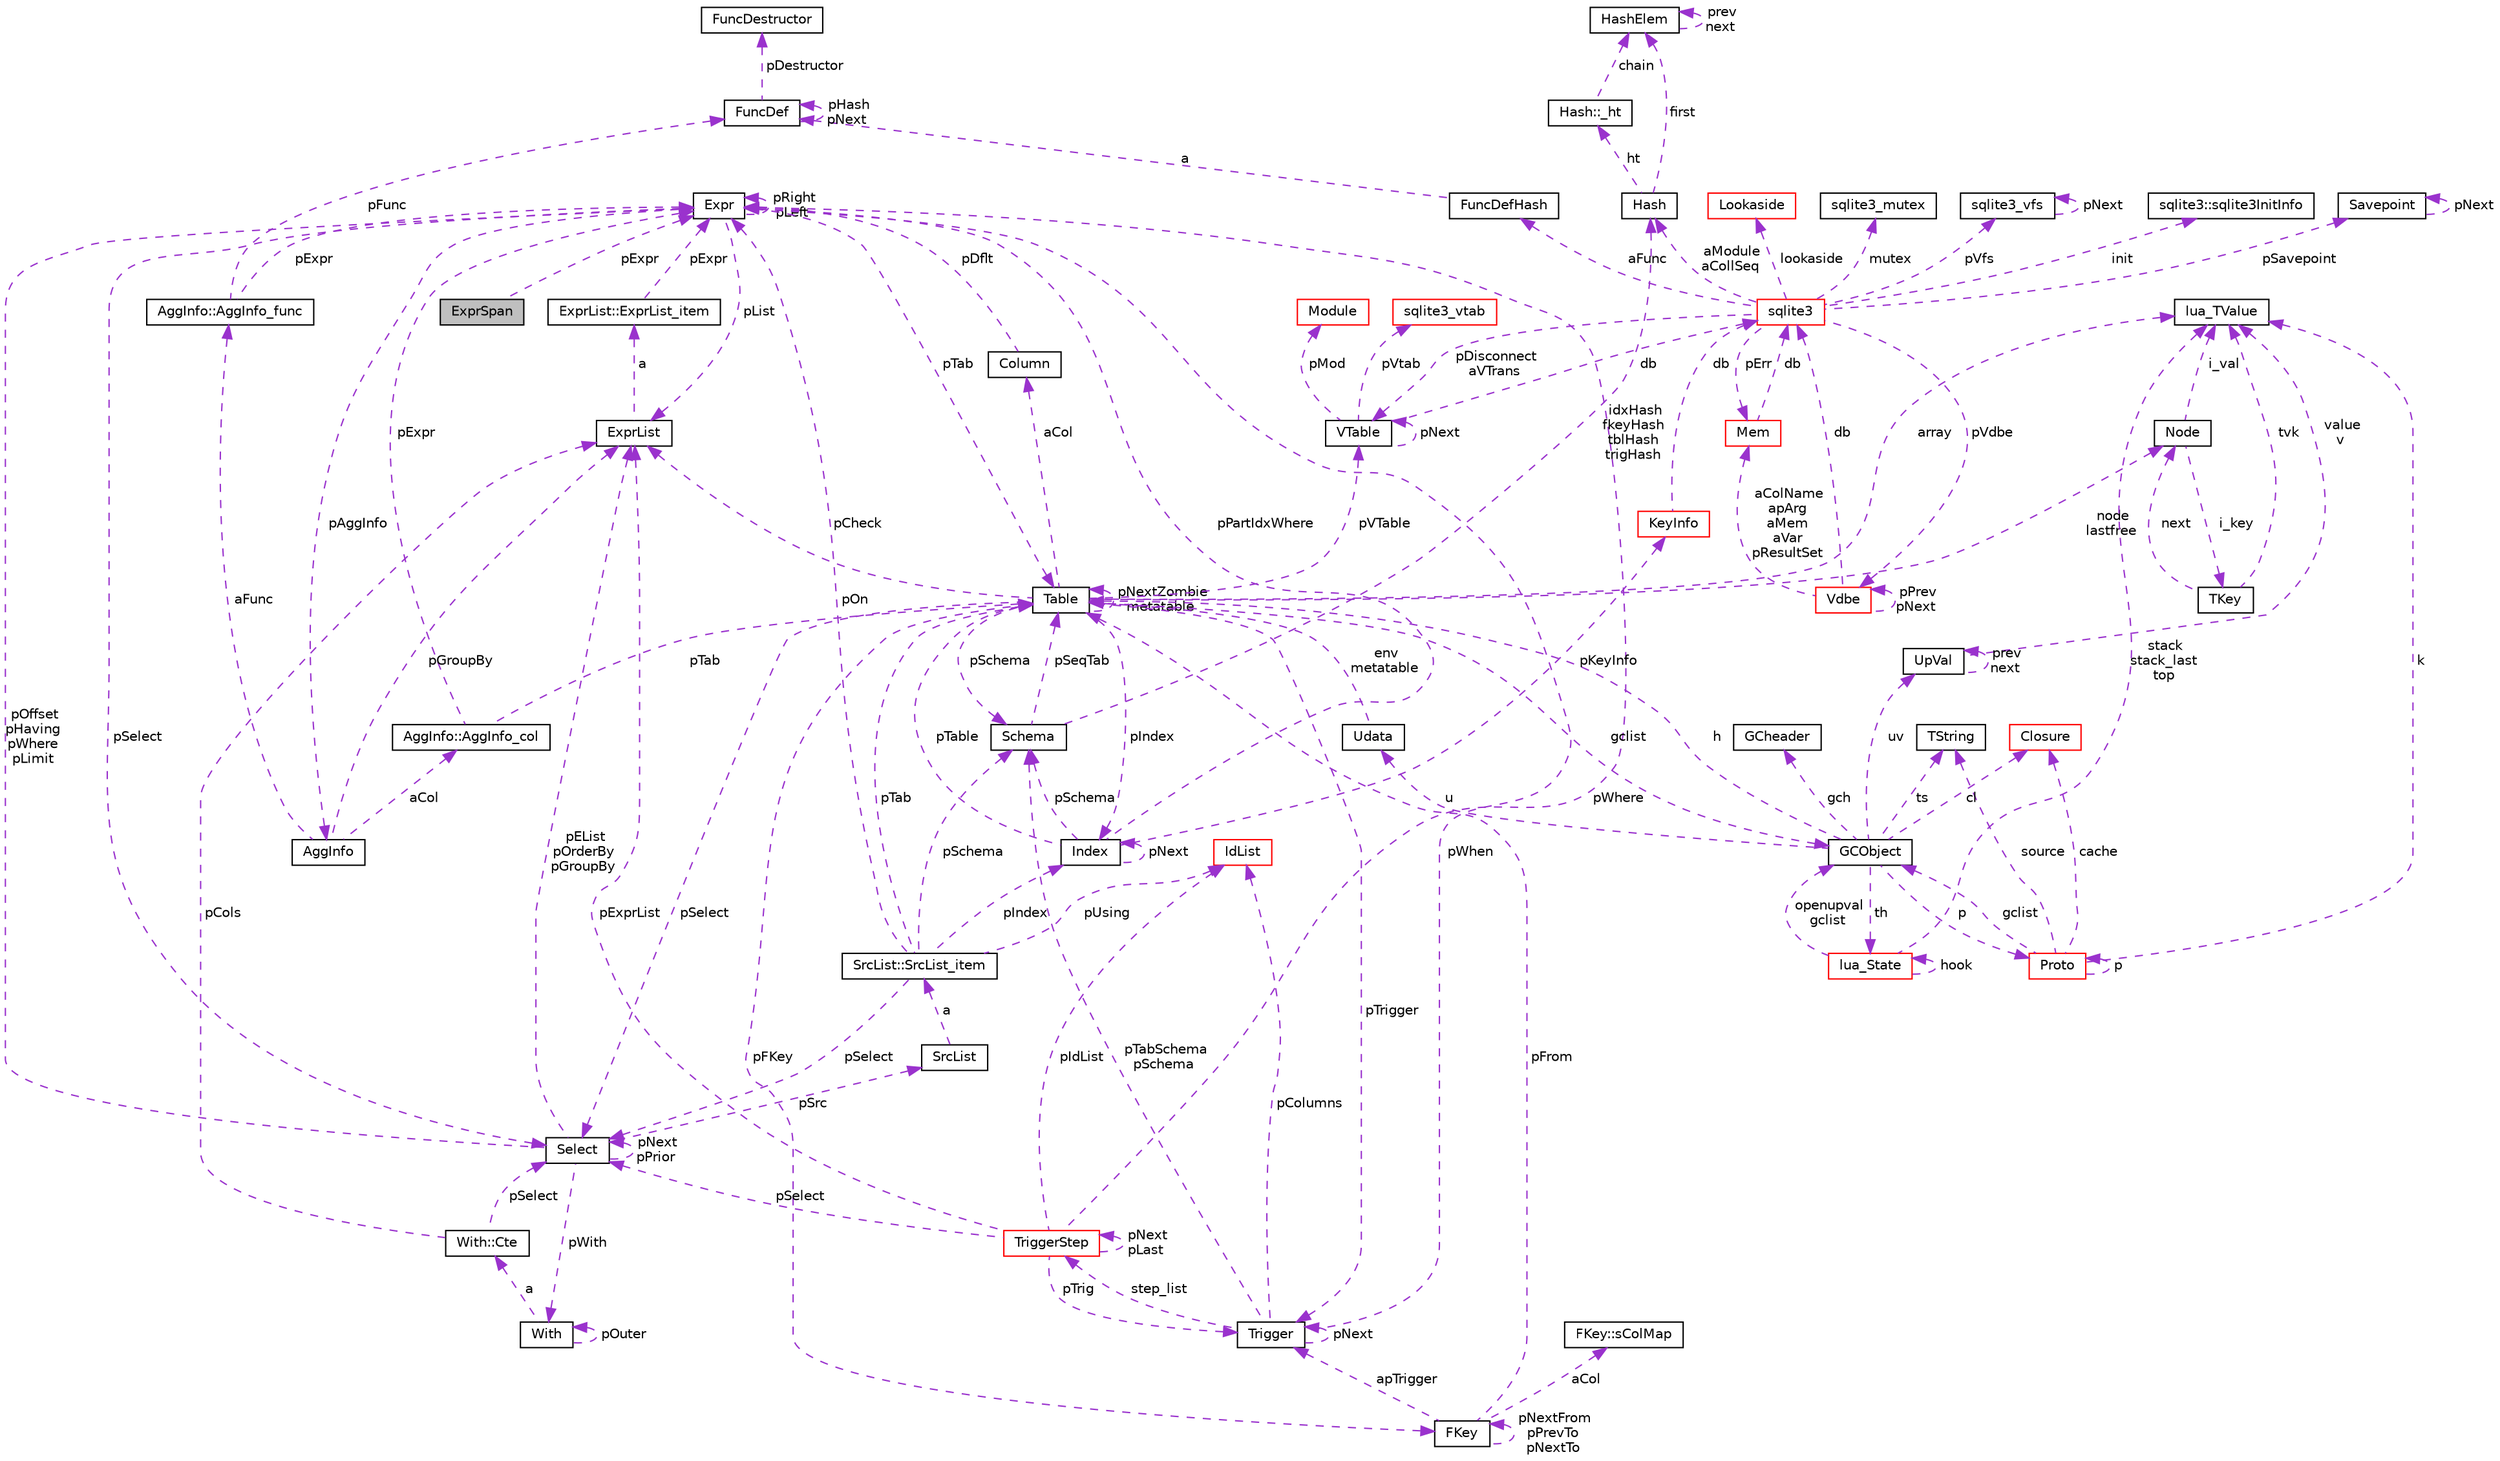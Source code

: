digraph "ExprSpan"
{
  edge [fontname="Helvetica",fontsize="10",labelfontname="Helvetica",labelfontsize="10"];
  node [fontname="Helvetica",fontsize="10",shape=record];
  Node1 [label="ExprSpan",height=0.2,width=0.4,color="black", fillcolor="grey75", style="filled", fontcolor="black"];
  Node2 -> Node1 [dir="back",color="darkorchid3",fontsize="10",style="dashed",label=" pExpr" ];
  Node2 [label="Expr",height=0.2,width=0.4,color="black", fillcolor="white", style="filled",URL="$struct_expr.html"];
  Node3 -> Node2 [dir="back",color="darkorchid3",fontsize="10",style="dashed",label=" pAggInfo" ];
  Node3 [label="AggInfo",height=0.2,width=0.4,color="black", fillcolor="white", style="filled",URL="$struct_agg_info.html"];
  Node4 -> Node3 [dir="back",color="darkorchid3",fontsize="10",style="dashed",label=" aCol" ];
  Node4 [label="AggInfo::AggInfo_col",height=0.2,width=0.4,color="black", fillcolor="white", style="filled",URL="$struct_agg_info_1_1_agg_info__col.html"];
  Node2 -> Node4 [dir="back",color="darkorchid3",fontsize="10",style="dashed",label=" pExpr" ];
  Node5 -> Node4 [dir="back",color="darkorchid3",fontsize="10",style="dashed",label=" pTab" ];
  Node5 [label="Table",height=0.2,width=0.4,color="black", fillcolor="white", style="filled",URL="$struct_table.html"];
  Node6 -> Node5 [dir="back",color="darkorchid3",fontsize="10",style="dashed",label=" node\nlastfree" ];
  Node6 [label="Node",height=0.2,width=0.4,color="black", fillcolor="white", style="filled",URL="$struct_node.html"];
  Node7 -> Node6 [dir="back",color="darkorchid3",fontsize="10",style="dashed",label=" i_val" ];
  Node7 [label="lua_TValue",height=0.2,width=0.4,color="black", fillcolor="white", style="filled",URL="$structlua___t_value.html"];
  Node8 -> Node6 [dir="back",color="darkorchid3",fontsize="10",style="dashed",label=" i_key" ];
  Node8 [label="TKey",height=0.2,width=0.4,color="black", fillcolor="white", style="filled",URL="$union_t_key.html"];
  Node6 -> Node8 [dir="back",color="darkorchid3",fontsize="10",style="dashed",label=" next" ];
  Node7 -> Node8 [dir="back",color="darkorchid3",fontsize="10",style="dashed",label=" tvk" ];
  Node9 -> Node5 [dir="back",color="darkorchid3",fontsize="10",style="dashed",label=" pSchema" ];
  Node9 [label="Schema",height=0.2,width=0.4,color="black", fillcolor="white", style="filled",URL="$struct_schema.html"];
  Node5 -> Node9 [dir="back",color="darkorchid3",fontsize="10",style="dashed",label=" pSeqTab" ];
  Node10 -> Node9 [dir="back",color="darkorchid3",fontsize="10",style="dashed",label=" idxHash\nfkeyHash\ntblHash\ntrigHash" ];
  Node10 [label="Hash",height=0.2,width=0.4,color="black", fillcolor="white", style="filled",URL="$struct_hash.html"];
  Node11 -> Node10 [dir="back",color="darkorchid3",fontsize="10",style="dashed",label=" ht" ];
  Node11 [label="Hash::_ht",height=0.2,width=0.4,color="black", fillcolor="white", style="filled",URL="$struct_hash_1_1__ht.html"];
  Node12 -> Node11 [dir="back",color="darkorchid3",fontsize="10",style="dashed",label=" chain" ];
  Node12 [label="HashElem",height=0.2,width=0.4,color="black", fillcolor="white", style="filled",URL="$struct_hash_elem.html"];
  Node12 -> Node12 [dir="back",color="darkorchid3",fontsize="10",style="dashed",label=" prev\nnext" ];
  Node12 -> Node10 [dir="back",color="darkorchid3",fontsize="10",style="dashed",label=" first" ];
  Node7 -> Node5 [dir="back",color="darkorchid3",fontsize="10",style="dashed",label=" array" ];
  Node13 -> Node5 [dir="back",color="darkorchid3",fontsize="10",style="dashed",label=" aCol" ];
  Node13 [label="Column",height=0.2,width=0.4,color="black", fillcolor="white", style="filled",URL="$struct_column.html"];
  Node2 -> Node13 [dir="back",color="darkorchid3",fontsize="10",style="dashed",label=" pDflt" ];
  Node14 -> Node5 [dir="back",color="darkorchid3",fontsize="10",style="dashed",label=" pFKey" ];
  Node14 [label="FKey",height=0.2,width=0.4,color="black", fillcolor="white", style="filled",URL="$struct_f_key.html"];
  Node15 -> Node14 [dir="back",color="darkorchid3",fontsize="10",style="dashed",label=" aCol" ];
  Node15 [label="FKey::sColMap",height=0.2,width=0.4,color="black", fillcolor="white", style="filled",URL="$struct_f_key_1_1s_col_map.html"];
  Node14 -> Node14 [dir="back",color="darkorchid3",fontsize="10",style="dashed",label=" pNextFrom\npPrevTo\npNextTo" ];
  Node5 -> Node14 [dir="back",color="darkorchid3",fontsize="10",style="dashed",label=" pFrom" ];
  Node16 -> Node14 [dir="back",color="darkorchid3",fontsize="10",style="dashed",label=" apTrigger" ];
  Node16 [label="Trigger",height=0.2,width=0.4,color="black", fillcolor="white", style="filled",URL="$struct_trigger.html"];
  Node17 -> Node16 [dir="back",color="darkorchid3",fontsize="10",style="dashed",label=" step_list" ];
  Node17 [label="TriggerStep",height=0.2,width=0.4,color="red", fillcolor="white", style="filled",URL="$struct_trigger_step.html"];
  Node17 -> Node17 [dir="back",color="darkorchid3",fontsize="10",style="dashed",label=" pNext\npLast" ];
  Node2 -> Node17 [dir="back",color="darkorchid3",fontsize="10",style="dashed",label=" pWhere" ];
  Node18 -> Node17 [dir="back",color="darkorchid3",fontsize="10",style="dashed",label=" pIdList" ];
  Node18 [label="IdList",height=0.2,width=0.4,color="red", fillcolor="white", style="filled",URL="$struct_id_list.html"];
  Node19 -> Node17 [dir="back",color="darkorchid3",fontsize="10",style="dashed",label=" pSelect" ];
  Node19 [label="Select",height=0.2,width=0.4,color="black", fillcolor="white", style="filled",URL="$struct_select.html"];
  Node2 -> Node19 [dir="back",color="darkorchid3",fontsize="10",style="dashed",label=" pOffset\npHaving\npWhere\npLimit" ];
  Node20 -> Node19 [dir="back",color="darkorchid3",fontsize="10",style="dashed",label=" pWith" ];
  Node20 [label="With",height=0.2,width=0.4,color="black", fillcolor="white", style="filled",URL="$struct_with.html"];
  Node21 -> Node20 [dir="back",color="darkorchid3",fontsize="10",style="dashed",label=" a" ];
  Node21 [label="With::Cte",height=0.2,width=0.4,color="black", fillcolor="white", style="filled",URL="$struct_with_1_1_cte.html"];
  Node19 -> Node21 [dir="back",color="darkorchid3",fontsize="10",style="dashed",label=" pSelect" ];
  Node22 -> Node21 [dir="back",color="darkorchid3",fontsize="10",style="dashed",label=" pCols" ];
  Node22 [label="ExprList",height=0.2,width=0.4,color="black", fillcolor="white", style="filled",URL="$struct_expr_list.html"];
  Node23 -> Node22 [dir="back",color="darkorchid3",fontsize="10",style="dashed",label=" a" ];
  Node23 [label="ExprList::ExprList_item",height=0.2,width=0.4,color="black", fillcolor="white", style="filled",URL="$struct_expr_list_1_1_expr_list__item.html"];
  Node2 -> Node23 [dir="back",color="darkorchid3",fontsize="10",style="dashed",label=" pExpr" ];
  Node20 -> Node20 [dir="back",color="darkorchid3",fontsize="10",style="dashed",label=" pOuter" ];
  Node19 -> Node19 [dir="back",color="darkorchid3",fontsize="10",style="dashed",label=" pNext\npPrior" ];
  Node24 -> Node19 [dir="back",color="darkorchid3",fontsize="10",style="dashed",label=" pSrc" ];
  Node24 [label="SrcList",height=0.2,width=0.4,color="black", fillcolor="white", style="filled",URL="$struct_src_list.html"];
  Node25 -> Node24 [dir="back",color="darkorchid3",fontsize="10",style="dashed",label=" a" ];
  Node25 [label="SrcList::SrcList_item",height=0.2,width=0.4,color="black", fillcolor="white", style="filled",URL="$struct_src_list_1_1_src_list__item.html"];
  Node9 -> Node25 [dir="back",color="darkorchid3",fontsize="10",style="dashed",label=" pSchema" ];
  Node2 -> Node25 [dir="back",color="darkorchid3",fontsize="10",style="dashed",label=" pOn" ];
  Node18 -> Node25 [dir="back",color="darkorchid3",fontsize="10",style="dashed",label=" pUsing" ];
  Node5 -> Node25 [dir="back",color="darkorchid3",fontsize="10",style="dashed",label=" pTab" ];
  Node19 -> Node25 [dir="back",color="darkorchid3",fontsize="10",style="dashed",label=" pSelect" ];
  Node26 -> Node25 [dir="back",color="darkorchid3",fontsize="10",style="dashed",label=" pIndex" ];
  Node26 [label="Index",height=0.2,width=0.4,color="black", fillcolor="white", style="filled",URL="$struct_index.html"];
  Node9 -> Node26 [dir="back",color="darkorchid3",fontsize="10",style="dashed",label=" pSchema" ];
  Node2 -> Node26 [dir="back",color="darkorchid3",fontsize="10",style="dashed",label=" pPartIdxWhere" ];
  Node5 -> Node26 [dir="back",color="darkorchid3",fontsize="10",style="dashed",label=" pTable" ];
  Node27 -> Node26 [dir="back",color="darkorchid3",fontsize="10",style="dashed",label=" pKeyInfo" ];
  Node27 [label="KeyInfo",height=0.2,width=0.4,color="red", fillcolor="white", style="filled",URL="$struct_key_info.html"];
  Node28 -> Node27 [dir="back",color="darkorchid3",fontsize="10",style="dashed",label=" db" ];
  Node28 [label="sqlite3",height=0.2,width=0.4,color="red", fillcolor="white", style="filled",URL="$structsqlite3.html"];
  Node29 -> Node28 [dir="back",color="darkorchid3",fontsize="10",style="dashed",label=" pErr" ];
  Node29 [label="Mem",height=0.2,width=0.4,color="red", fillcolor="white", style="filled",URL="$struct_mem.html"];
  Node28 -> Node29 [dir="back",color="darkorchid3",fontsize="10",style="dashed",label=" db" ];
  Node30 -> Node28 [dir="back",color="darkorchid3",fontsize="10",style="dashed",label=" pVdbe" ];
  Node30 [label="Vdbe",height=0.2,width=0.4,color="red", fillcolor="white", style="filled",URL="$struct_vdbe.html"];
  Node30 -> Node30 [dir="back",color="darkorchid3",fontsize="10",style="dashed",label=" pPrev\npNext" ];
  Node29 -> Node30 [dir="back",color="darkorchid3",fontsize="10",style="dashed",label=" aColName\napArg\naMem\naVar\npResultSet" ];
  Node28 -> Node30 [dir="back",color="darkorchid3",fontsize="10",style="dashed",label=" db" ];
  Node31 -> Node28 [dir="back",color="darkorchid3",fontsize="10",style="dashed",label=" pSavepoint" ];
  Node31 [label="Savepoint",height=0.2,width=0.4,color="black", fillcolor="white", style="filled",URL="$struct_savepoint.html"];
  Node31 -> Node31 [dir="back",color="darkorchid3",fontsize="10",style="dashed",label=" pNext" ];
  Node32 -> Node28 [dir="back",color="darkorchid3",fontsize="10",style="dashed",label=" aFunc" ];
  Node32 [label="FuncDefHash",height=0.2,width=0.4,color="black", fillcolor="white", style="filled",URL="$struct_func_def_hash.html"];
  Node33 -> Node32 [dir="back",color="darkorchid3",fontsize="10",style="dashed",label=" a" ];
  Node33 [label="FuncDef",height=0.2,width=0.4,color="black", fillcolor="white", style="filled",URL="$struct_func_def.html"];
  Node34 -> Node33 [dir="back",color="darkorchid3",fontsize="10",style="dashed",label=" pDestructor" ];
  Node34 [label="FuncDestructor",height=0.2,width=0.4,color="black", fillcolor="white", style="filled",URL="$struct_func_destructor.html"];
  Node33 -> Node33 [dir="back",color="darkorchid3",fontsize="10",style="dashed",label=" pHash\npNext" ];
  Node35 -> Node28 [dir="back",color="darkorchid3",fontsize="10",style="dashed",label=" lookaside" ];
  Node35 [label="Lookaside",height=0.2,width=0.4,color="red", fillcolor="white", style="filled",URL="$struct_lookaside.html"];
  Node36 -> Node28 [dir="back",color="darkorchid3",fontsize="10",style="dashed",label=" mutex" ];
  Node36 [label="sqlite3_mutex",height=0.2,width=0.4,color="black", fillcolor="white", style="filled",URL="$structsqlite3__mutex.html"];
  Node37 -> Node28 [dir="back",color="darkorchid3",fontsize="10",style="dashed",label=" pVfs" ];
  Node37 [label="sqlite3_vfs",height=0.2,width=0.4,color="black", fillcolor="white", style="filled",URL="$structsqlite3__vfs.html"];
  Node37 -> Node37 [dir="back",color="darkorchid3",fontsize="10",style="dashed",label=" pNext" ];
  Node38 -> Node28 [dir="back",color="darkorchid3",fontsize="10",style="dashed",label=" init" ];
  Node38 [label="sqlite3::sqlite3InitInfo",height=0.2,width=0.4,color="black", fillcolor="white", style="filled",URL="$structsqlite3_1_1sqlite3_init_info.html"];
  Node39 -> Node28 [dir="back",color="darkorchid3",fontsize="10",style="dashed",label=" pDisconnect\naVTrans" ];
  Node39 [label="VTable",height=0.2,width=0.4,color="black", fillcolor="white", style="filled",URL="$struct_v_table.html"];
  Node28 -> Node39 [dir="back",color="darkorchid3",fontsize="10",style="dashed",label=" db" ];
  Node39 -> Node39 [dir="back",color="darkorchid3",fontsize="10",style="dashed",label=" pNext" ];
  Node40 -> Node39 [dir="back",color="darkorchid3",fontsize="10",style="dashed",label=" pMod" ];
  Node40 [label="Module",height=0.2,width=0.4,color="red", fillcolor="white", style="filled",URL="$struct_module.html"];
  Node41 -> Node39 [dir="back",color="darkorchid3",fontsize="10",style="dashed",label=" pVtab" ];
  Node41 [label="sqlite3_vtab",height=0.2,width=0.4,color="red", fillcolor="white", style="filled",URL="$structsqlite3__vtab.html"];
  Node10 -> Node28 [dir="back",color="darkorchid3",fontsize="10",style="dashed",label=" aModule\naCollSeq" ];
  Node26 -> Node26 [dir="back",color="darkorchid3",fontsize="10",style="dashed",label=" pNext" ];
  Node22 -> Node19 [dir="back",color="darkorchid3",fontsize="10",style="dashed",label=" pEList\npOrderBy\npGroupBy" ];
  Node16 -> Node17 [dir="back",color="darkorchid3",fontsize="10",style="dashed",label=" pTrig" ];
  Node22 -> Node17 [dir="back",color="darkorchid3",fontsize="10",style="dashed",label=" pExprList" ];
  Node9 -> Node16 [dir="back",color="darkorchid3",fontsize="10",style="dashed",label=" pTabSchema\npSchema" ];
  Node2 -> Node16 [dir="back",color="darkorchid3",fontsize="10",style="dashed",label=" pWhen" ];
  Node18 -> Node16 [dir="back",color="darkorchid3",fontsize="10",style="dashed",label=" pColumns" ];
  Node16 -> Node16 [dir="back",color="darkorchid3",fontsize="10",style="dashed",label=" pNext" ];
  Node39 -> Node5 [dir="back",color="darkorchid3",fontsize="10",style="dashed",label=" pVTable" ];
  Node5 -> Node5 [dir="back",color="darkorchid3",fontsize="10",style="dashed",label=" pNextZombie\nmetatable" ];
  Node16 -> Node5 [dir="back",color="darkorchid3",fontsize="10",style="dashed",label=" pTrigger" ];
  Node19 -> Node5 [dir="back",color="darkorchid3",fontsize="10",style="dashed",label=" pSelect" ];
  Node42 -> Node5 [dir="back",color="darkorchid3",fontsize="10",style="dashed",label=" gclist" ];
  Node42 [label="GCObject",height=0.2,width=0.4,color="black", fillcolor="white", style="filled",URL="$union_g_c_object.html"];
  Node43 -> Node42 [dir="back",color="darkorchid3",fontsize="10",style="dashed",label=" uv" ];
  Node43 [label="UpVal",height=0.2,width=0.4,color="black", fillcolor="white", style="filled",URL="$struct_up_val.html"];
  Node43 -> Node43 [dir="back",color="darkorchid3",fontsize="10",style="dashed",label=" prev\nnext" ];
  Node7 -> Node43 [dir="back",color="darkorchid3",fontsize="10",style="dashed",label=" value\nv" ];
  Node44 -> Node42 [dir="back",color="darkorchid3",fontsize="10",style="dashed",label=" p" ];
  Node44 [label="Proto",height=0.2,width=0.4,color="red", fillcolor="white", style="filled",URL="$struct_proto.html"];
  Node7 -> Node44 [dir="back",color="darkorchid3",fontsize="10",style="dashed",label=" k" ];
  Node44 -> Node44 [dir="back",color="darkorchid3",fontsize="10",style="dashed",label=" p" ];
  Node45 -> Node44 [dir="back",color="darkorchid3",fontsize="10",style="dashed",label=" source" ];
  Node45 [label="TString",height=0.2,width=0.4,color="black", fillcolor="white", style="filled",URL="$union_t_string.html"];
  Node46 -> Node44 [dir="back",color="darkorchid3",fontsize="10",style="dashed",label=" cache" ];
  Node46 [label="Closure",height=0.2,width=0.4,color="red", fillcolor="white", style="filled",URL="$union_closure.html"];
  Node42 -> Node44 [dir="back",color="darkorchid3",fontsize="10",style="dashed",label=" gclist" ];
  Node45 -> Node42 [dir="back",color="darkorchid3",fontsize="10",style="dashed",label=" ts" ];
  Node46 -> Node42 [dir="back",color="darkorchid3",fontsize="10",style="dashed",label=" cl" ];
  Node47 -> Node42 [dir="back",color="darkorchid3",fontsize="10",style="dashed",label=" gch" ];
  Node47 [label="GCheader",height=0.2,width=0.4,color="black", fillcolor="white", style="filled",URL="$struct_g_cheader.html"];
  Node5 -> Node42 [dir="back",color="darkorchid3",fontsize="10",style="dashed",label=" h" ];
  Node48 -> Node42 [dir="back",color="darkorchid3",fontsize="10",style="dashed",label=" u" ];
  Node48 [label="Udata",height=0.2,width=0.4,color="black", fillcolor="white", style="filled",URL="$union_udata.html"];
  Node5 -> Node48 [dir="back",color="darkorchid3",fontsize="10",style="dashed",label=" env\nmetatable" ];
  Node49 -> Node42 [dir="back",color="darkorchid3",fontsize="10",style="dashed",label=" th" ];
  Node49 [label="lua_State",height=0.2,width=0.4,color="red", fillcolor="white", style="filled",URL="$structlua___state.html"];
  Node7 -> Node49 [dir="back",color="darkorchid3",fontsize="10",style="dashed",label=" stack\nstack_last\ntop" ];
  Node42 -> Node49 [dir="back",color="darkorchid3",fontsize="10",style="dashed",label=" openupval\ngclist" ];
  Node49 -> Node49 [dir="back",color="darkorchid3",fontsize="10",style="dashed",label=" hook" ];
  Node22 -> Node5 [dir="back",color="darkorchid3",fontsize="10",style="dashed",label=" pCheck" ];
  Node26 -> Node5 [dir="back",color="darkorchid3",fontsize="10",style="dashed",label=" pIndex" ];
  Node50 -> Node3 [dir="back",color="darkorchid3",fontsize="10",style="dashed",label=" aFunc" ];
  Node50 [label="AggInfo::AggInfo_func",height=0.2,width=0.4,color="black", fillcolor="white", style="filled",URL="$struct_agg_info_1_1_agg_info__func.html"];
  Node2 -> Node50 [dir="back",color="darkorchid3",fontsize="10",style="dashed",label=" pExpr" ];
  Node33 -> Node50 [dir="back",color="darkorchid3",fontsize="10",style="dashed",label=" pFunc" ];
  Node22 -> Node3 [dir="back",color="darkorchid3",fontsize="10",style="dashed",label=" pGroupBy" ];
  Node2 -> Node2 [dir="back",color="darkorchid3",fontsize="10",style="dashed",label=" pRight\npLeft" ];
  Node5 -> Node2 [dir="back",color="darkorchid3",fontsize="10",style="dashed",label=" pTab" ];
  Node19 -> Node2 [dir="back",color="darkorchid3",fontsize="10",style="dashed",label=" pSelect" ];
  Node22 -> Node2 [dir="back",color="darkorchid3",fontsize="10",style="dashed",label=" pList" ];
}
